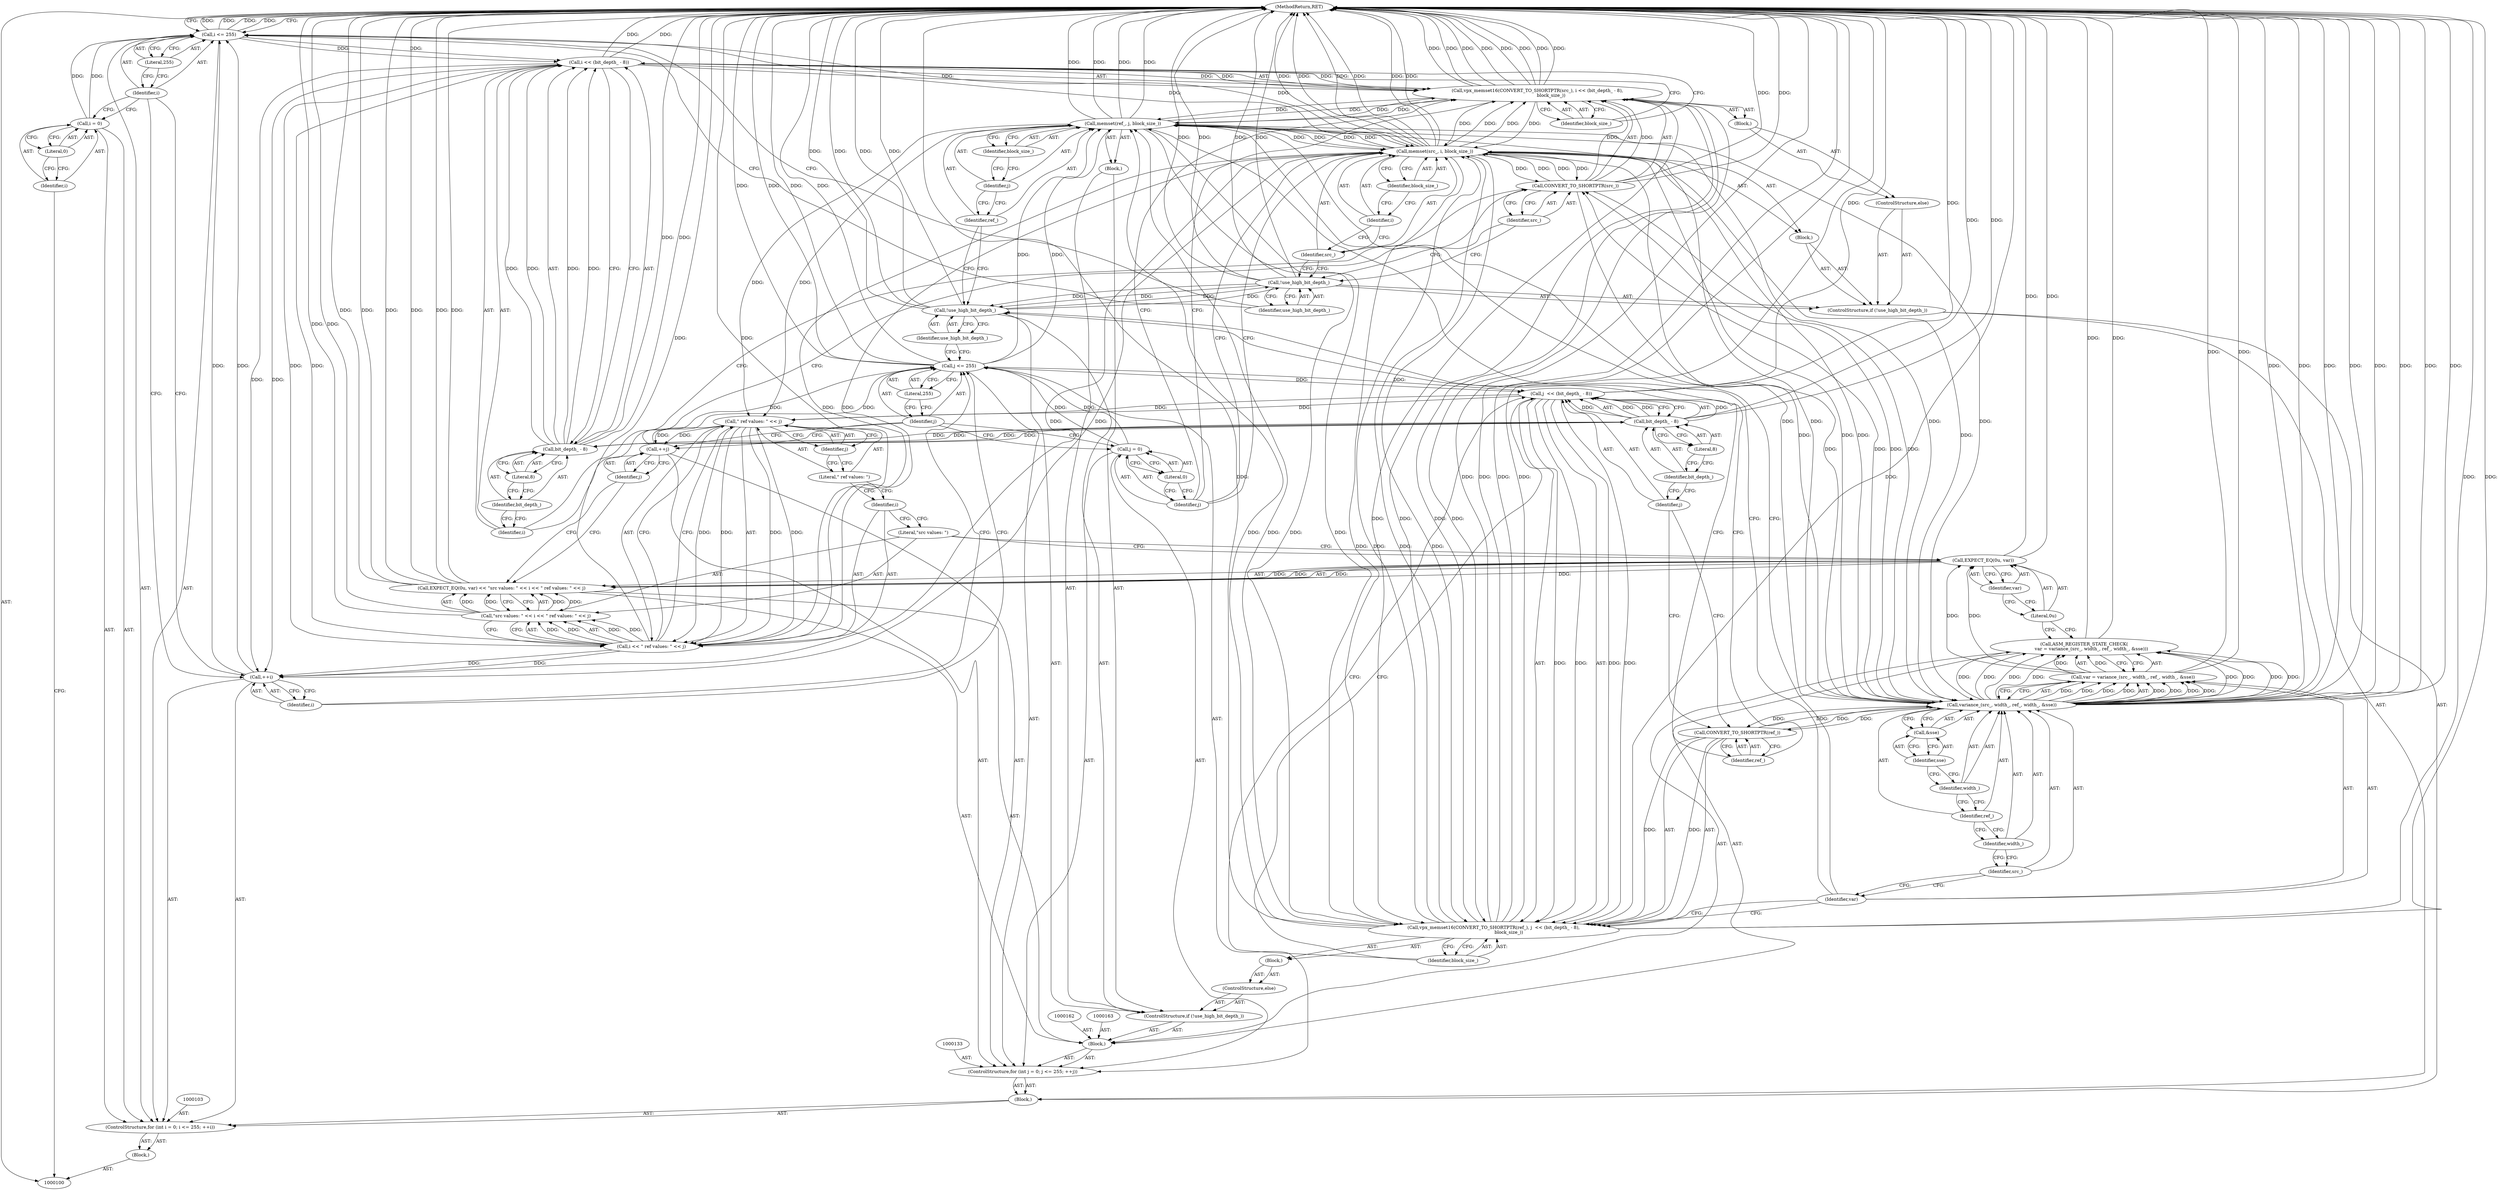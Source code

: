 digraph "0_Android_5a9753fca56f0eeb9f61e342b2fccffc364f9426_118" {
"1000185" [label="(MethodReturn,RET)"];
"1000101" [label="(Block,)"];
"1000134" [label="(Call,j = 0)"];
"1000135" [label="(Identifier,j)"];
"1000136" [label="(Literal,0)"];
"1000137" [label="(Call,j <= 255)"];
"1000138" [label="(Identifier,j)"];
"1000139" [label="(Literal,255)"];
"1000140" [label="(Call,++j)"];
"1000141" [label="(Identifier,j)"];
"1000132" [label="(ControlStructure,for (int j = 0; j <= 255; ++j))"];
"1000144" [label="(Call,!use_high_bit_depth_)"];
"1000145" [label="(Identifier,use_high_bit_depth_)"];
"1000146" [label="(Block,)"];
"1000143" [label="(ControlStructure,if (!use_high_bit_depth_))"];
"1000148" [label="(Identifier,ref_)"];
"1000149" [label="(Identifier,j)"];
"1000150" [label="(Identifier,block_size_)"];
"1000147" [label="(Call,memset(ref_, j, block_size_))"];
"1000152" [label="(Block,)"];
"1000151" [label="(ControlStructure,else)"];
"1000154" [label="(Call,CONVERT_TO_SHORTPTR(ref_))"];
"1000155" [label="(Identifier,ref_)"];
"1000156" [label="(Call,j  << (bit_depth_ - 8))"];
"1000157" [label="(Identifier,j)"];
"1000158" [label="(Call,bit_depth_ - 8)"];
"1000159" [label="(Identifier,bit_depth_)"];
"1000160" [label="(Literal,8)"];
"1000153" [label="(Call,vpx_memset16(CONVERT_TO_SHORTPTR(ref_), j  << (bit_depth_ - 8),\n                     block_size_))"];
"1000161" [label="(Identifier,block_size_)"];
"1000104" [label="(Call,i = 0)"];
"1000105" [label="(Identifier,i)"];
"1000106" [label="(Literal,0)"];
"1000107" [label="(Call,i <= 255)"];
"1000108" [label="(Identifier,i)"];
"1000109" [label="(Literal,255)"];
"1000110" [label="(Call,++i)"];
"1000102" [label="(ControlStructure,for (int i = 0; i <= 255; ++i))"];
"1000111" [label="(Identifier,i)"];
"1000112" [label="(Block,)"];
"1000142" [label="(Block,)"];
"1000164" [label="(Call,ASM_REGISTER_STATE_CHECK(\n          var = variance_(src_, width_, ref_, width_, &sse)))"];
"1000165" [label="(Call,var = variance_(src_, width_, ref_, width_, &sse))"];
"1000166" [label="(Identifier,var)"];
"1000167" [label="(Call,variance_(src_, width_, ref_, width_, &sse))"];
"1000168" [label="(Identifier,src_)"];
"1000169" [label="(Identifier,width_)"];
"1000170" [label="(Identifier,ref_)"];
"1000171" [label="(Identifier,width_)"];
"1000172" [label="(Call,&sse)"];
"1000173" [label="(Identifier,sse)"];
"1000176" [label="(Literal,0u)"];
"1000177" [label="(Identifier,var)"];
"1000178" [label="(Call,\"src values: \" << i << \" ref values: \" << j)"];
"1000179" [label="(Literal,\"src values: \")"];
"1000180" [label="(Call,i << \" ref values: \" << j)"];
"1000181" [label="(Identifier,i)"];
"1000182" [label="(Call,\" ref values: \" << j)"];
"1000183" [label="(Literal,\" ref values: \")"];
"1000174" [label="(Call,EXPECT_EQ(0u, var) << \"src values: \" << i << \" ref values: \" << j)"];
"1000175" [label="(Call,EXPECT_EQ(0u, var))"];
"1000184" [label="(Identifier,j)"];
"1000116" [label="(Block,)"];
"1000113" [label="(ControlStructure,if (!use_high_bit_depth_))"];
"1000114" [label="(Call,!use_high_bit_depth_)"];
"1000115" [label="(Identifier,use_high_bit_depth_)"];
"1000118" [label="(Identifier,src_)"];
"1000119" [label="(Identifier,i)"];
"1000120" [label="(Identifier,block_size_)"];
"1000117" [label="(Call,memset(src_, i, block_size_))"];
"1000122" [label="(Block,)"];
"1000121" [label="(ControlStructure,else)"];
"1000124" [label="(Call,CONVERT_TO_SHORTPTR(src_))"];
"1000125" [label="(Identifier,src_)"];
"1000126" [label="(Call,i << (bit_depth_ - 8))"];
"1000127" [label="(Identifier,i)"];
"1000128" [label="(Call,bit_depth_ - 8)"];
"1000129" [label="(Identifier,bit_depth_)"];
"1000123" [label="(Call,vpx_memset16(CONVERT_TO_SHORTPTR(src_), i << (bit_depth_ - 8),\n                   block_size_))"];
"1000130" [label="(Literal,8)"];
"1000131" [label="(Identifier,block_size_)"];
"1000185" -> "1000100"  [label="AST: "];
"1000185" -> "1000107"  [label="CFG: "];
"1000167" -> "1000185"  [label="DDG: "];
"1000167" -> "1000185"  [label="DDG: "];
"1000167" -> "1000185"  [label="DDG: "];
"1000167" -> "1000185"  [label="DDG: "];
"1000124" -> "1000185"  [label="DDG: "];
"1000107" -> "1000185"  [label="DDG: "];
"1000107" -> "1000185"  [label="DDG: "];
"1000114" -> "1000185"  [label="DDG: "];
"1000114" -> "1000185"  [label="DDG: "];
"1000123" -> "1000185"  [label="DDG: "];
"1000123" -> "1000185"  [label="DDG: "];
"1000123" -> "1000185"  [label="DDG: "];
"1000123" -> "1000185"  [label="DDG: "];
"1000153" -> "1000185"  [label="DDG: "];
"1000153" -> "1000185"  [label="DDG: "];
"1000153" -> "1000185"  [label="DDG: "];
"1000153" -> "1000185"  [label="DDG: "];
"1000117" -> "1000185"  [label="DDG: "];
"1000117" -> "1000185"  [label="DDG: "];
"1000117" -> "1000185"  [label="DDG: "];
"1000180" -> "1000185"  [label="DDG: "];
"1000174" -> "1000185"  [label="DDG: "];
"1000174" -> "1000185"  [label="DDG: "];
"1000174" -> "1000185"  [label="DDG: "];
"1000158" -> "1000185"  [label="DDG: "];
"1000164" -> "1000185"  [label="DDG: "];
"1000128" -> "1000185"  [label="DDG: "];
"1000156" -> "1000185"  [label="DDG: "];
"1000144" -> "1000185"  [label="DDG: "];
"1000144" -> "1000185"  [label="DDG: "];
"1000165" -> "1000185"  [label="DDG: "];
"1000178" -> "1000185"  [label="DDG: "];
"1000175" -> "1000185"  [label="DDG: "];
"1000147" -> "1000185"  [label="DDG: "];
"1000147" -> "1000185"  [label="DDG: "];
"1000137" -> "1000185"  [label="DDG: "];
"1000137" -> "1000185"  [label="DDG: "];
"1000126" -> "1000185"  [label="DDG: "];
"1000101" -> "1000100"  [label="AST: "];
"1000102" -> "1000101"  [label="AST: "];
"1000134" -> "1000132"  [label="AST: "];
"1000134" -> "1000136"  [label="CFG: "];
"1000135" -> "1000134"  [label="AST: "];
"1000136" -> "1000134"  [label="AST: "];
"1000138" -> "1000134"  [label="CFG: "];
"1000134" -> "1000137"  [label="DDG: "];
"1000135" -> "1000134"  [label="AST: "];
"1000135" -> "1000117"  [label="CFG: "];
"1000135" -> "1000123"  [label="CFG: "];
"1000136" -> "1000135"  [label="CFG: "];
"1000136" -> "1000134"  [label="AST: "];
"1000136" -> "1000135"  [label="CFG: "];
"1000134" -> "1000136"  [label="CFG: "];
"1000137" -> "1000132"  [label="AST: "];
"1000137" -> "1000139"  [label="CFG: "];
"1000138" -> "1000137"  [label="AST: "];
"1000139" -> "1000137"  [label="AST: "];
"1000145" -> "1000137"  [label="CFG: "];
"1000111" -> "1000137"  [label="CFG: "];
"1000137" -> "1000185"  [label="DDG: "];
"1000137" -> "1000185"  [label="DDG: "];
"1000140" -> "1000137"  [label="DDG: "];
"1000134" -> "1000137"  [label="DDG: "];
"1000137" -> "1000147"  [label="DDG: "];
"1000137" -> "1000156"  [label="DDG: "];
"1000138" -> "1000137"  [label="AST: "];
"1000138" -> "1000134"  [label="CFG: "];
"1000138" -> "1000140"  [label="CFG: "];
"1000139" -> "1000138"  [label="CFG: "];
"1000139" -> "1000137"  [label="AST: "];
"1000139" -> "1000138"  [label="CFG: "];
"1000137" -> "1000139"  [label="CFG: "];
"1000140" -> "1000132"  [label="AST: "];
"1000140" -> "1000141"  [label="CFG: "];
"1000141" -> "1000140"  [label="AST: "];
"1000138" -> "1000140"  [label="CFG: "];
"1000140" -> "1000137"  [label="DDG: "];
"1000182" -> "1000140"  [label="DDG: "];
"1000141" -> "1000140"  [label="AST: "];
"1000141" -> "1000174"  [label="CFG: "];
"1000140" -> "1000141"  [label="CFG: "];
"1000132" -> "1000112"  [label="AST: "];
"1000133" -> "1000132"  [label="AST: "];
"1000134" -> "1000132"  [label="AST: "];
"1000137" -> "1000132"  [label="AST: "];
"1000140" -> "1000132"  [label="AST: "];
"1000142" -> "1000132"  [label="AST: "];
"1000144" -> "1000143"  [label="AST: "];
"1000144" -> "1000145"  [label="CFG: "];
"1000145" -> "1000144"  [label="AST: "];
"1000148" -> "1000144"  [label="CFG: "];
"1000155" -> "1000144"  [label="CFG: "];
"1000144" -> "1000185"  [label="DDG: "];
"1000144" -> "1000185"  [label="DDG: "];
"1000144" -> "1000114"  [label="DDG: "];
"1000114" -> "1000144"  [label="DDG: "];
"1000145" -> "1000144"  [label="AST: "];
"1000145" -> "1000137"  [label="CFG: "];
"1000144" -> "1000145"  [label="CFG: "];
"1000146" -> "1000143"  [label="AST: "];
"1000147" -> "1000146"  [label="AST: "];
"1000143" -> "1000142"  [label="AST: "];
"1000144" -> "1000143"  [label="AST: "];
"1000146" -> "1000143"  [label="AST: "];
"1000151" -> "1000143"  [label="AST: "];
"1000148" -> "1000147"  [label="AST: "];
"1000148" -> "1000144"  [label="CFG: "];
"1000149" -> "1000148"  [label="CFG: "];
"1000149" -> "1000147"  [label="AST: "];
"1000149" -> "1000148"  [label="CFG: "];
"1000150" -> "1000149"  [label="CFG: "];
"1000150" -> "1000147"  [label="AST: "];
"1000150" -> "1000149"  [label="CFG: "];
"1000147" -> "1000150"  [label="CFG: "];
"1000147" -> "1000146"  [label="AST: "];
"1000147" -> "1000150"  [label="CFG: "];
"1000148" -> "1000147"  [label="AST: "];
"1000149" -> "1000147"  [label="AST: "];
"1000150" -> "1000147"  [label="AST: "];
"1000166" -> "1000147"  [label="CFG: "];
"1000147" -> "1000185"  [label="DDG: "];
"1000147" -> "1000185"  [label="DDG: "];
"1000147" -> "1000117"  [label="DDG: "];
"1000147" -> "1000123"  [label="DDG: "];
"1000167" -> "1000147"  [label="DDG: "];
"1000137" -> "1000147"  [label="DDG: "];
"1000117" -> "1000147"  [label="DDG: "];
"1000153" -> "1000147"  [label="DDG: "];
"1000123" -> "1000147"  [label="DDG: "];
"1000147" -> "1000153"  [label="DDG: "];
"1000147" -> "1000167"  [label="DDG: "];
"1000147" -> "1000182"  [label="DDG: "];
"1000152" -> "1000151"  [label="AST: "];
"1000153" -> "1000152"  [label="AST: "];
"1000151" -> "1000143"  [label="AST: "];
"1000152" -> "1000151"  [label="AST: "];
"1000154" -> "1000153"  [label="AST: "];
"1000154" -> "1000155"  [label="CFG: "];
"1000155" -> "1000154"  [label="AST: "];
"1000157" -> "1000154"  [label="CFG: "];
"1000154" -> "1000153"  [label="DDG: "];
"1000167" -> "1000154"  [label="DDG: "];
"1000154" -> "1000167"  [label="DDG: "];
"1000155" -> "1000154"  [label="AST: "];
"1000155" -> "1000144"  [label="CFG: "];
"1000154" -> "1000155"  [label="CFG: "];
"1000156" -> "1000153"  [label="AST: "];
"1000156" -> "1000158"  [label="CFG: "];
"1000157" -> "1000156"  [label="AST: "];
"1000158" -> "1000156"  [label="AST: "];
"1000161" -> "1000156"  [label="CFG: "];
"1000156" -> "1000185"  [label="DDG: "];
"1000156" -> "1000153"  [label="DDG: "];
"1000156" -> "1000153"  [label="DDG: "];
"1000137" -> "1000156"  [label="DDG: "];
"1000158" -> "1000156"  [label="DDG: "];
"1000158" -> "1000156"  [label="DDG: "];
"1000156" -> "1000182"  [label="DDG: "];
"1000157" -> "1000156"  [label="AST: "];
"1000157" -> "1000154"  [label="CFG: "];
"1000159" -> "1000157"  [label="CFG: "];
"1000158" -> "1000156"  [label="AST: "];
"1000158" -> "1000160"  [label="CFG: "];
"1000159" -> "1000158"  [label="AST: "];
"1000160" -> "1000158"  [label="AST: "];
"1000156" -> "1000158"  [label="CFG: "];
"1000158" -> "1000185"  [label="DDG: "];
"1000158" -> "1000128"  [label="DDG: "];
"1000158" -> "1000156"  [label="DDG: "];
"1000158" -> "1000156"  [label="DDG: "];
"1000128" -> "1000158"  [label="DDG: "];
"1000159" -> "1000158"  [label="AST: "];
"1000159" -> "1000157"  [label="CFG: "];
"1000160" -> "1000159"  [label="CFG: "];
"1000160" -> "1000158"  [label="AST: "];
"1000160" -> "1000159"  [label="CFG: "];
"1000158" -> "1000160"  [label="CFG: "];
"1000153" -> "1000152"  [label="AST: "];
"1000153" -> "1000161"  [label="CFG: "];
"1000154" -> "1000153"  [label="AST: "];
"1000156" -> "1000153"  [label="AST: "];
"1000161" -> "1000153"  [label="AST: "];
"1000166" -> "1000153"  [label="CFG: "];
"1000153" -> "1000185"  [label="DDG: "];
"1000153" -> "1000185"  [label="DDG: "];
"1000153" -> "1000185"  [label="DDG: "];
"1000153" -> "1000185"  [label="DDG: "];
"1000153" -> "1000117"  [label="DDG: "];
"1000153" -> "1000123"  [label="DDG: "];
"1000153" -> "1000147"  [label="DDG: "];
"1000154" -> "1000153"  [label="DDG: "];
"1000156" -> "1000153"  [label="DDG: "];
"1000156" -> "1000153"  [label="DDG: "];
"1000117" -> "1000153"  [label="DDG: "];
"1000147" -> "1000153"  [label="DDG: "];
"1000123" -> "1000153"  [label="DDG: "];
"1000161" -> "1000153"  [label="AST: "];
"1000161" -> "1000156"  [label="CFG: "];
"1000153" -> "1000161"  [label="CFG: "];
"1000104" -> "1000102"  [label="AST: "];
"1000104" -> "1000106"  [label="CFG: "];
"1000105" -> "1000104"  [label="AST: "];
"1000106" -> "1000104"  [label="AST: "];
"1000108" -> "1000104"  [label="CFG: "];
"1000104" -> "1000107"  [label="DDG: "];
"1000105" -> "1000104"  [label="AST: "];
"1000105" -> "1000100"  [label="CFG: "];
"1000106" -> "1000105"  [label="CFG: "];
"1000106" -> "1000104"  [label="AST: "];
"1000106" -> "1000105"  [label="CFG: "];
"1000104" -> "1000106"  [label="CFG: "];
"1000107" -> "1000102"  [label="AST: "];
"1000107" -> "1000109"  [label="CFG: "];
"1000108" -> "1000107"  [label="AST: "];
"1000109" -> "1000107"  [label="AST: "];
"1000115" -> "1000107"  [label="CFG: "];
"1000185" -> "1000107"  [label="CFG: "];
"1000107" -> "1000185"  [label="DDG: "];
"1000107" -> "1000185"  [label="DDG: "];
"1000104" -> "1000107"  [label="DDG: "];
"1000110" -> "1000107"  [label="DDG: "];
"1000107" -> "1000117"  [label="DDG: "];
"1000107" -> "1000126"  [label="DDG: "];
"1000108" -> "1000107"  [label="AST: "];
"1000108" -> "1000104"  [label="CFG: "];
"1000108" -> "1000110"  [label="CFG: "];
"1000109" -> "1000108"  [label="CFG: "];
"1000109" -> "1000107"  [label="AST: "];
"1000109" -> "1000108"  [label="CFG: "];
"1000107" -> "1000109"  [label="CFG: "];
"1000110" -> "1000102"  [label="AST: "];
"1000110" -> "1000111"  [label="CFG: "];
"1000111" -> "1000110"  [label="AST: "];
"1000108" -> "1000110"  [label="CFG: "];
"1000110" -> "1000107"  [label="DDG: "];
"1000180" -> "1000110"  [label="DDG: "];
"1000126" -> "1000110"  [label="DDG: "];
"1000117" -> "1000110"  [label="DDG: "];
"1000102" -> "1000101"  [label="AST: "];
"1000103" -> "1000102"  [label="AST: "];
"1000104" -> "1000102"  [label="AST: "];
"1000107" -> "1000102"  [label="AST: "];
"1000110" -> "1000102"  [label="AST: "];
"1000112" -> "1000102"  [label="AST: "];
"1000111" -> "1000110"  [label="AST: "];
"1000111" -> "1000137"  [label="CFG: "];
"1000110" -> "1000111"  [label="CFG: "];
"1000112" -> "1000102"  [label="AST: "];
"1000113" -> "1000112"  [label="AST: "];
"1000132" -> "1000112"  [label="AST: "];
"1000142" -> "1000132"  [label="AST: "];
"1000143" -> "1000142"  [label="AST: "];
"1000162" -> "1000142"  [label="AST: "];
"1000163" -> "1000142"  [label="AST: "];
"1000164" -> "1000142"  [label="AST: "];
"1000174" -> "1000142"  [label="AST: "];
"1000164" -> "1000142"  [label="AST: "];
"1000164" -> "1000165"  [label="CFG: "];
"1000165" -> "1000164"  [label="AST: "];
"1000176" -> "1000164"  [label="CFG: "];
"1000164" -> "1000185"  [label="DDG: "];
"1000165" -> "1000164"  [label="DDG: "];
"1000167" -> "1000164"  [label="DDG: "];
"1000167" -> "1000164"  [label="DDG: "];
"1000167" -> "1000164"  [label="DDG: "];
"1000167" -> "1000164"  [label="DDG: "];
"1000165" -> "1000164"  [label="AST: "];
"1000165" -> "1000167"  [label="CFG: "];
"1000166" -> "1000165"  [label="AST: "];
"1000167" -> "1000165"  [label="AST: "];
"1000164" -> "1000165"  [label="CFG: "];
"1000165" -> "1000185"  [label="DDG: "];
"1000165" -> "1000164"  [label="DDG: "];
"1000167" -> "1000165"  [label="DDG: "];
"1000167" -> "1000165"  [label="DDG: "];
"1000167" -> "1000165"  [label="DDG: "];
"1000167" -> "1000165"  [label="DDG: "];
"1000165" -> "1000175"  [label="DDG: "];
"1000166" -> "1000165"  [label="AST: "];
"1000166" -> "1000147"  [label="CFG: "];
"1000166" -> "1000153"  [label="CFG: "];
"1000168" -> "1000166"  [label="CFG: "];
"1000167" -> "1000165"  [label="AST: "];
"1000167" -> "1000172"  [label="CFG: "];
"1000168" -> "1000167"  [label="AST: "];
"1000169" -> "1000167"  [label="AST: "];
"1000170" -> "1000167"  [label="AST: "];
"1000171" -> "1000167"  [label="AST: "];
"1000172" -> "1000167"  [label="AST: "];
"1000165" -> "1000167"  [label="CFG: "];
"1000167" -> "1000185"  [label="DDG: "];
"1000167" -> "1000185"  [label="DDG: "];
"1000167" -> "1000185"  [label="DDG: "];
"1000167" -> "1000185"  [label="DDG: "];
"1000167" -> "1000117"  [label="DDG: "];
"1000167" -> "1000124"  [label="DDG: "];
"1000167" -> "1000147"  [label="DDG: "];
"1000167" -> "1000154"  [label="DDG: "];
"1000167" -> "1000164"  [label="DDG: "];
"1000167" -> "1000164"  [label="DDG: "];
"1000167" -> "1000164"  [label="DDG: "];
"1000167" -> "1000164"  [label="DDG: "];
"1000167" -> "1000165"  [label="DDG: "];
"1000167" -> "1000165"  [label="DDG: "];
"1000167" -> "1000165"  [label="DDG: "];
"1000167" -> "1000165"  [label="DDG: "];
"1000124" -> "1000167"  [label="DDG: "];
"1000117" -> "1000167"  [label="DDG: "];
"1000154" -> "1000167"  [label="DDG: "];
"1000147" -> "1000167"  [label="DDG: "];
"1000168" -> "1000167"  [label="AST: "];
"1000168" -> "1000166"  [label="CFG: "];
"1000169" -> "1000168"  [label="CFG: "];
"1000169" -> "1000167"  [label="AST: "];
"1000169" -> "1000168"  [label="CFG: "];
"1000170" -> "1000169"  [label="CFG: "];
"1000170" -> "1000167"  [label="AST: "];
"1000170" -> "1000169"  [label="CFG: "];
"1000171" -> "1000170"  [label="CFG: "];
"1000171" -> "1000167"  [label="AST: "];
"1000171" -> "1000170"  [label="CFG: "];
"1000173" -> "1000171"  [label="CFG: "];
"1000172" -> "1000167"  [label="AST: "];
"1000172" -> "1000173"  [label="CFG: "];
"1000173" -> "1000172"  [label="AST: "];
"1000167" -> "1000172"  [label="CFG: "];
"1000173" -> "1000172"  [label="AST: "];
"1000173" -> "1000171"  [label="CFG: "];
"1000172" -> "1000173"  [label="CFG: "];
"1000176" -> "1000175"  [label="AST: "];
"1000176" -> "1000164"  [label="CFG: "];
"1000177" -> "1000176"  [label="CFG: "];
"1000177" -> "1000175"  [label="AST: "];
"1000177" -> "1000176"  [label="CFG: "];
"1000175" -> "1000177"  [label="CFG: "];
"1000178" -> "1000174"  [label="AST: "];
"1000178" -> "1000180"  [label="CFG: "];
"1000179" -> "1000178"  [label="AST: "];
"1000180" -> "1000178"  [label="AST: "];
"1000174" -> "1000178"  [label="CFG: "];
"1000178" -> "1000185"  [label="DDG: "];
"1000178" -> "1000174"  [label="DDG: "];
"1000178" -> "1000174"  [label="DDG: "];
"1000180" -> "1000178"  [label="DDG: "];
"1000180" -> "1000178"  [label="DDG: "];
"1000179" -> "1000178"  [label="AST: "];
"1000179" -> "1000175"  [label="CFG: "];
"1000181" -> "1000179"  [label="CFG: "];
"1000180" -> "1000178"  [label="AST: "];
"1000180" -> "1000182"  [label="CFG: "];
"1000181" -> "1000180"  [label="AST: "];
"1000182" -> "1000180"  [label="AST: "];
"1000178" -> "1000180"  [label="CFG: "];
"1000180" -> "1000185"  [label="DDG: "];
"1000180" -> "1000110"  [label="DDG: "];
"1000180" -> "1000178"  [label="DDG: "];
"1000180" -> "1000178"  [label="DDG: "];
"1000126" -> "1000180"  [label="DDG: "];
"1000117" -> "1000180"  [label="DDG: "];
"1000182" -> "1000180"  [label="DDG: "];
"1000182" -> "1000180"  [label="DDG: "];
"1000181" -> "1000180"  [label="AST: "];
"1000181" -> "1000179"  [label="CFG: "];
"1000183" -> "1000181"  [label="CFG: "];
"1000182" -> "1000180"  [label="AST: "];
"1000182" -> "1000184"  [label="CFG: "];
"1000183" -> "1000182"  [label="AST: "];
"1000184" -> "1000182"  [label="AST: "];
"1000180" -> "1000182"  [label="CFG: "];
"1000182" -> "1000140"  [label="DDG: "];
"1000182" -> "1000180"  [label="DDG: "];
"1000182" -> "1000180"  [label="DDG: "];
"1000156" -> "1000182"  [label="DDG: "];
"1000147" -> "1000182"  [label="DDG: "];
"1000183" -> "1000182"  [label="AST: "];
"1000183" -> "1000181"  [label="CFG: "];
"1000184" -> "1000183"  [label="CFG: "];
"1000174" -> "1000142"  [label="AST: "];
"1000174" -> "1000178"  [label="CFG: "];
"1000175" -> "1000174"  [label="AST: "];
"1000178" -> "1000174"  [label="AST: "];
"1000141" -> "1000174"  [label="CFG: "];
"1000174" -> "1000185"  [label="DDG: "];
"1000174" -> "1000185"  [label="DDG: "];
"1000174" -> "1000185"  [label="DDG: "];
"1000175" -> "1000174"  [label="DDG: "];
"1000175" -> "1000174"  [label="DDG: "];
"1000178" -> "1000174"  [label="DDG: "];
"1000178" -> "1000174"  [label="DDG: "];
"1000175" -> "1000174"  [label="AST: "];
"1000175" -> "1000177"  [label="CFG: "];
"1000176" -> "1000175"  [label="AST: "];
"1000177" -> "1000175"  [label="AST: "];
"1000179" -> "1000175"  [label="CFG: "];
"1000175" -> "1000185"  [label="DDG: "];
"1000175" -> "1000174"  [label="DDG: "];
"1000175" -> "1000174"  [label="DDG: "];
"1000165" -> "1000175"  [label="DDG: "];
"1000184" -> "1000182"  [label="AST: "];
"1000184" -> "1000183"  [label="CFG: "];
"1000182" -> "1000184"  [label="CFG: "];
"1000116" -> "1000113"  [label="AST: "];
"1000117" -> "1000116"  [label="AST: "];
"1000113" -> "1000112"  [label="AST: "];
"1000114" -> "1000113"  [label="AST: "];
"1000116" -> "1000113"  [label="AST: "];
"1000121" -> "1000113"  [label="AST: "];
"1000114" -> "1000113"  [label="AST: "];
"1000114" -> "1000115"  [label="CFG: "];
"1000115" -> "1000114"  [label="AST: "];
"1000118" -> "1000114"  [label="CFG: "];
"1000125" -> "1000114"  [label="CFG: "];
"1000114" -> "1000185"  [label="DDG: "];
"1000114" -> "1000185"  [label="DDG: "];
"1000144" -> "1000114"  [label="DDG: "];
"1000114" -> "1000144"  [label="DDG: "];
"1000115" -> "1000114"  [label="AST: "];
"1000115" -> "1000107"  [label="CFG: "];
"1000114" -> "1000115"  [label="CFG: "];
"1000118" -> "1000117"  [label="AST: "];
"1000118" -> "1000114"  [label="CFG: "];
"1000119" -> "1000118"  [label="CFG: "];
"1000119" -> "1000117"  [label="AST: "];
"1000119" -> "1000118"  [label="CFG: "];
"1000120" -> "1000119"  [label="CFG: "];
"1000120" -> "1000117"  [label="AST: "];
"1000120" -> "1000119"  [label="CFG: "];
"1000117" -> "1000120"  [label="CFG: "];
"1000117" -> "1000116"  [label="AST: "];
"1000117" -> "1000120"  [label="CFG: "];
"1000118" -> "1000117"  [label="AST: "];
"1000119" -> "1000117"  [label="AST: "];
"1000120" -> "1000117"  [label="AST: "];
"1000135" -> "1000117"  [label="CFG: "];
"1000117" -> "1000185"  [label="DDG: "];
"1000117" -> "1000185"  [label="DDG: "];
"1000117" -> "1000185"  [label="DDG: "];
"1000117" -> "1000110"  [label="DDG: "];
"1000167" -> "1000117"  [label="DDG: "];
"1000124" -> "1000117"  [label="DDG: "];
"1000107" -> "1000117"  [label="DDG: "];
"1000147" -> "1000117"  [label="DDG: "];
"1000153" -> "1000117"  [label="DDG: "];
"1000123" -> "1000117"  [label="DDG: "];
"1000117" -> "1000124"  [label="DDG: "];
"1000117" -> "1000123"  [label="DDG: "];
"1000117" -> "1000147"  [label="DDG: "];
"1000117" -> "1000153"  [label="DDG: "];
"1000117" -> "1000167"  [label="DDG: "];
"1000117" -> "1000180"  [label="DDG: "];
"1000122" -> "1000121"  [label="AST: "];
"1000123" -> "1000122"  [label="AST: "];
"1000121" -> "1000113"  [label="AST: "];
"1000122" -> "1000121"  [label="AST: "];
"1000124" -> "1000123"  [label="AST: "];
"1000124" -> "1000125"  [label="CFG: "];
"1000125" -> "1000124"  [label="AST: "];
"1000127" -> "1000124"  [label="CFG: "];
"1000124" -> "1000185"  [label="DDG: "];
"1000124" -> "1000117"  [label="DDG: "];
"1000124" -> "1000123"  [label="DDG: "];
"1000167" -> "1000124"  [label="DDG: "];
"1000117" -> "1000124"  [label="DDG: "];
"1000124" -> "1000167"  [label="DDG: "];
"1000125" -> "1000124"  [label="AST: "];
"1000125" -> "1000114"  [label="CFG: "];
"1000124" -> "1000125"  [label="CFG: "];
"1000126" -> "1000123"  [label="AST: "];
"1000126" -> "1000128"  [label="CFG: "];
"1000127" -> "1000126"  [label="AST: "];
"1000128" -> "1000126"  [label="AST: "];
"1000131" -> "1000126"  [label="CFG: "];
"1000126" -> "1000185"  [label="DDG: "];
"1000126" -> "1000110"  [label="DDG: "];
"1000126" -> "1000123"  [label="DDG: "];
"1000126" -> "1000123"  [label="DDG: "];
"1000107" -> "1000126"  [label="DDG: "];
"1000128" -> "1000126"  [label="DDG: "];
"1000128" -> "1000126"  [label="DDG: "];
"1000126" -> "1000180"  [label="DDG: "];
"1000127" -> "1000126"  [label="AST: "];
"1000127" -> "1000124"  [label="CFG: "];
"1000129" -> "1000127"  [label="CFG: "];
"1000128" -> "1000126"  [label="AST: "];
"1000128" -> "1000130"  [label="CFG: "];
"1000129" -> "1000128"  [label="AST: "];
"1000130" -> "1000128"  [label="AST: "];
"1000126" -> "1000128"  [label="CFG: "];
"1000128" -> "1000185"  [label="DDG: "];
"1000128" -> "1000126"  [label="DDG: "];
"1000128" -> "1000126"  [label="DDG: "];
"1000158" -> "1000128"  [label="DDG: "];
"1000128" -> "1000158"  [label="DDG: "];
"1000129" -> "1000128"  [label="AST: "];
"1000129" -> "1000127"  [label="CFG: "];
"1000130" -> "1000129"  [label="CFG: "];
"1000123" -> "1000122"  [label="AST: "];
"1000123" -> "1000131"  [label="CFG: "];
"1000124" -> "1000123"  [label="AST: "];
"1000126" -> "1000123"  [label="AST: "];
"1000131" -> "1000123"  [label="AST: "];
"1000135" -> "1000123"  [label="CFG: "];
"1000123" -> "1000185"  [label="DDG: "];
"1000123" -> "1000185"  [label="DDG: "];
"1000123" -> "1000185"  [label="DDG: "];
"1000123" -> "1000185"  [label="DDG: "];
"1000123" -> "1000117"  [label="DDG: "];
"1000124" -> "1000123"  [label="DDG: "];
"1000126" -> "1000123"  [label="DDG: "];
"1000126" -> "1000123"  [label="DDG: "];
"1000117" -> "1000123"  [label="DDG: "];
"1000147" -> "1000123"  [label="DDG: "];
"1000153" -> "1000123"  [label="DDG: "];
"1000123" -> "1000147"  [label="DDG: "];
"1000123" -> "1000153"  [label="DDG: "];
"1000130" -> "1000128"  [label="AST: "];
"1000130" -> "1000129"  [label="CFG: "];
"1000128" -> "1000130"  [label="CFG: "];
"1000131" -> "1000123"  [label="AST: "];
"1000131" -> "1000126"  [label="CFG: "];
"1000123" -> "1000131"  [label="CFG: "];
}
